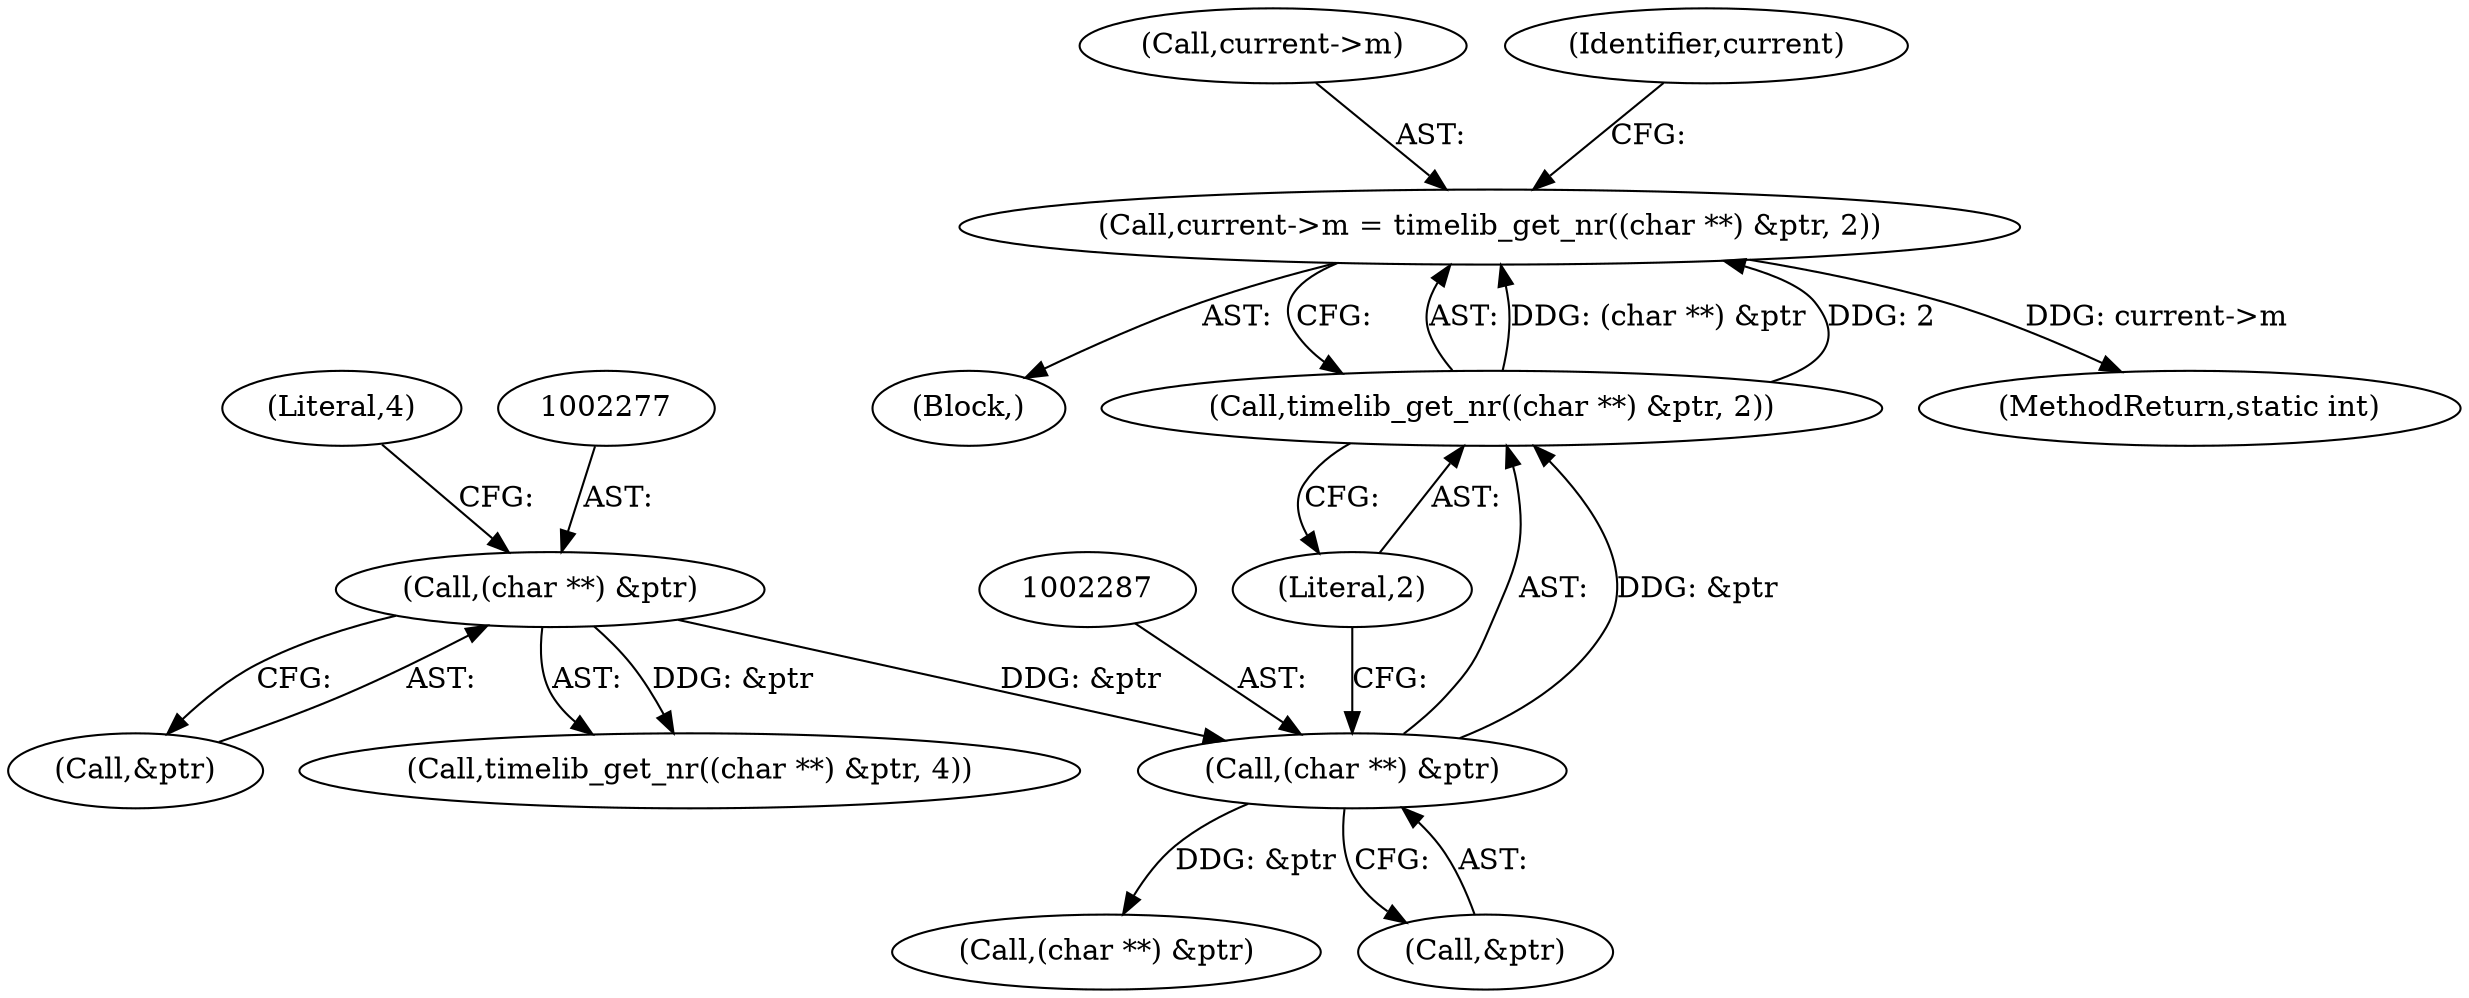digraph "0_php_12fe4e90be7bfa2a763197079f68f5568a14e071@pointer" {
"1002281" [label="(Call,current->m = timelib_get_nr((char **) &ptr, 2))"];
"1002285" [label="(Call,timelib_get_nr((char **) &ptr, 2))"];
"1002286" [label="(Call,(char **) &ptr)"];
"1002276" [label="(Call,(char **) &ptr)"];
"1002285" [label="(Call,timelib_get_nr((char **) &ptr, 2))"];
"1002290" [label="(Literal,2)"];
"1002296" [label="(Call,(char **) &ptr)"];
"1002282" [label="(Call,current->m)"];
"1002286" [label="(Call,(char **) &ptr)"];
"1002278" [label="(Call,&ptr)"];
"1002288" [label="(Call,&ptr)"];
"1002281" [label="(Call,current->m = timelib_get_nr((char **) &ptr, 2))"];
"1002275" [label="(Call,timelib_get_nr((char **) &ptr, 4))"];
"1002280" [label="(Literal,4)"];
"1002293" [label="(Identifier,current)"];
"1002235" [label="(Block,)"];
"1002276" [label="(Call,(char **) &ptr)"];
"1002665" [label="(MethodReturn,static int)"];
"1002281" -> "1002235"  [label="AST: "];
"1002281" -> "1002285"  [label="CFG: "];
"1002282" -> "1002281"  [label="AST: "];
"1002285" -> "1002281"  [label="AST: "];
"1002293" -> "1002281"  [label="CFG: "];
"1002281" -> "1002665"  [label="DDG: current->m"];
"1002285" -> "1002281"  [label="DDG: (char **) &ptr"];
"1002285" -> "1002281"  [label="DDG: 2"];
"1002285" -> "1002290"  [label="CFG: "];
"1002286" -> "1002285"  [label="AST: "];
"1002290" -> "1002285"  [label="AST: "];
"1002286" -> "1002285"  [label="DDG: &ptr"];
"1002286" -> "1002288"  [label="CFG: "];
"1002287" -> "1002286"  [label="AST: "];
"1002288" -> "1002286"  [label="AST: "];
"1002290" -> "1002286"  [label="CFG: "];
"1002276" -> "1002286"  [label="DDG: &ptr"];
"1002286" -> "1002296"  [label="DDG: &ptr"];
"1002276" -> "1002275"  [label="AST: "];
"1002276" -> "1002278"  [label="CFG: "];
"1002277" -> "1002276"  [label="AST: "];
"1002278" -> "1002276"  [label="AST: "];
"1002280" -> "1002276"  [label="CFG: "];
"1002276" -> "1002275"  [label="DDG: &ptr"];
}
